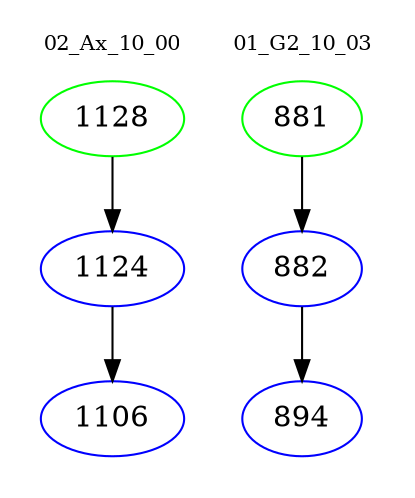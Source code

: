 digraph{
subgraph cluster_0 {
color = white
label = "02_Ax_10_00";
fontsize=10;
T0_1128 [label="1128", color="green"]
T0_1128 -> T0_1124 [color="black"]
T0_1124 [label="1124", color="blue"]
T0_1124 -> T0_1106 [color="black"]
T0_1106 [label="1106", color="blue"]
}
subgraph cluster_1 {
color = white
label = "01_G2_10_03";
fontsize=10;
T1_881 [label="881", color="green"]
T1_881 -> T1_882 [color="black"]
T1_882 [label="882", color="blue"]
T1_882 -> T1_894 [color="black"]
T1_894 [label="894", color="blue"]
}
}

